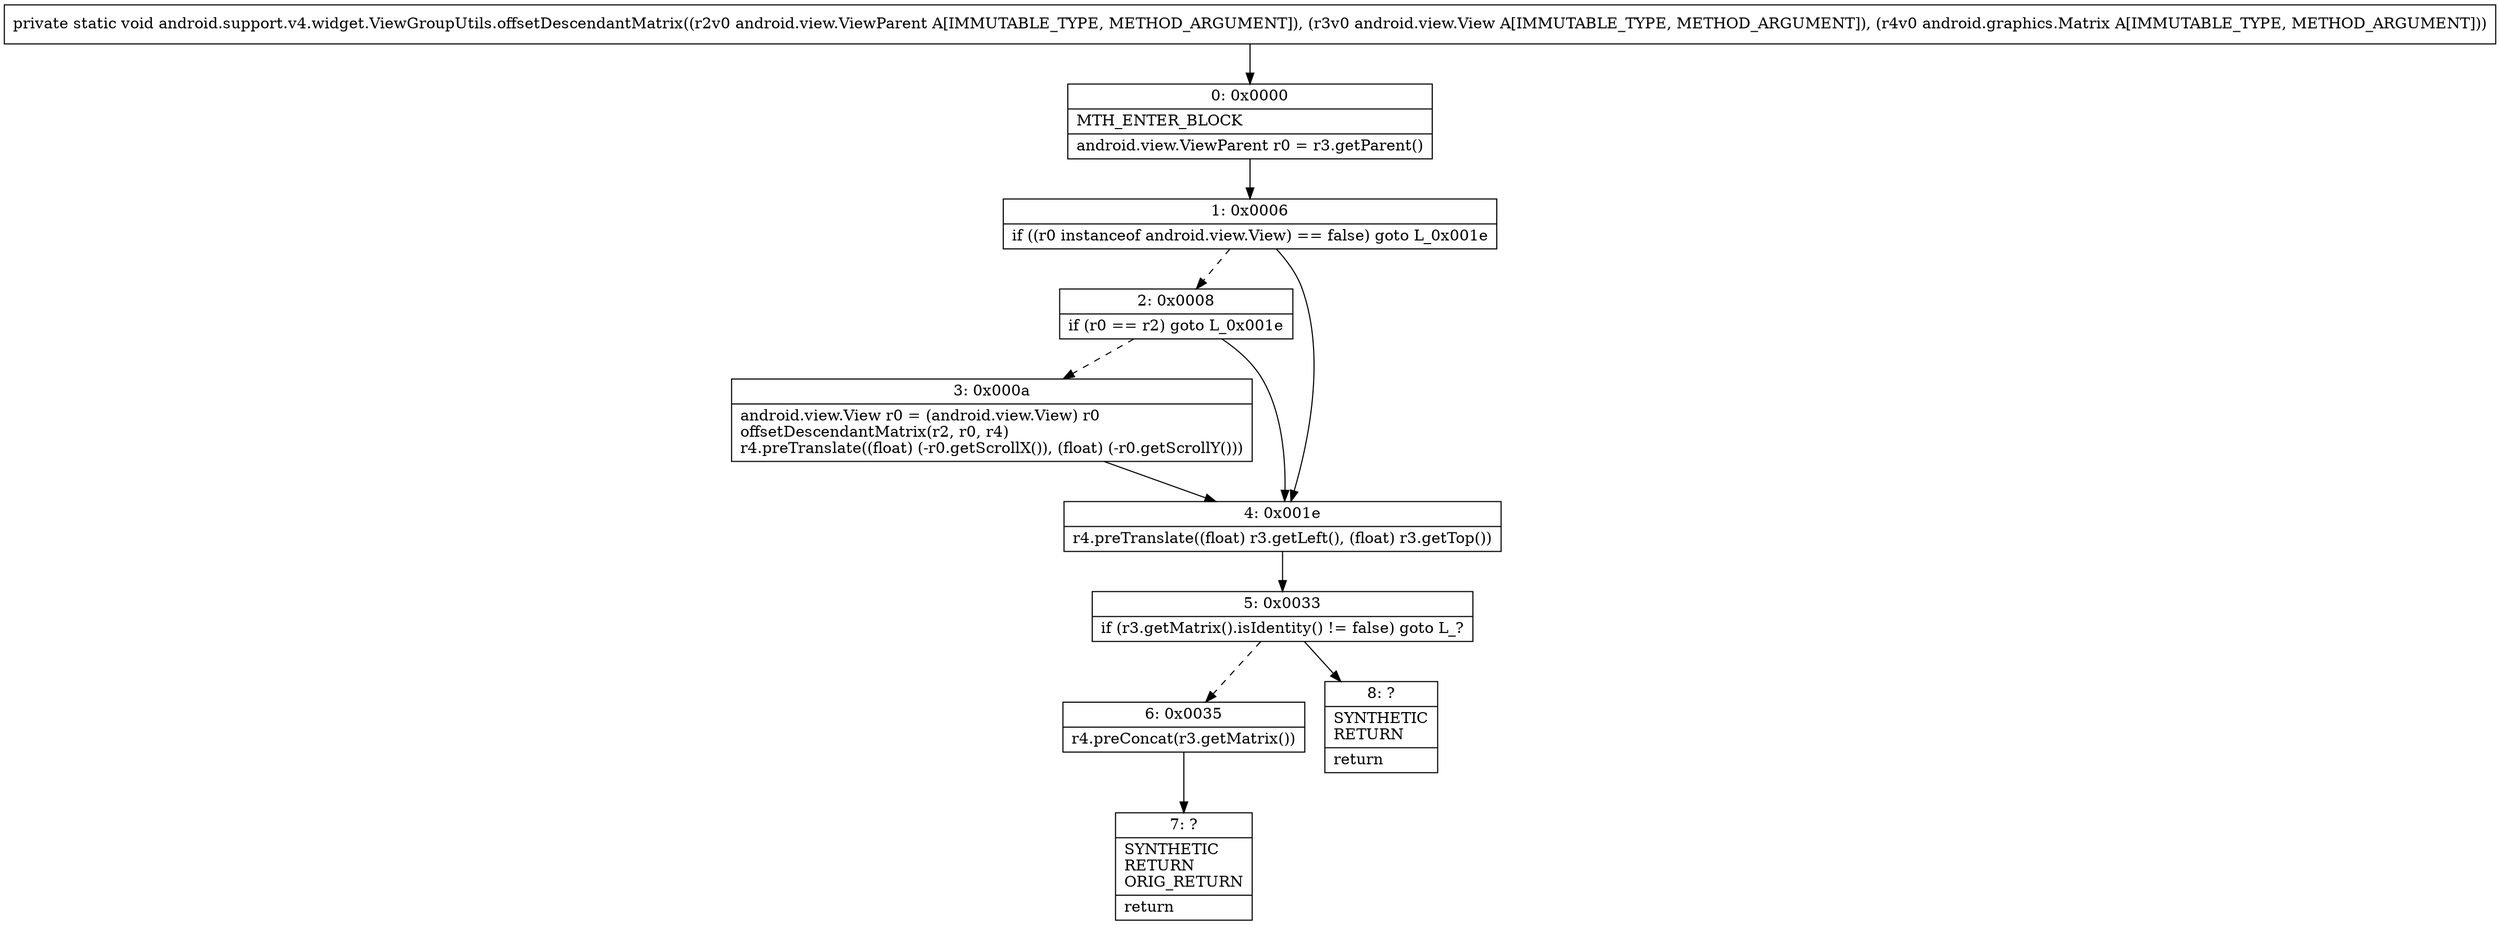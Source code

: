 digraph "CFG forandroid.support.v4.widget.ViewGroupUtils.offsetDescendantMatrix(Landroid\/view\/ViewParent;Landroid\/view\/View;Landroid\/graphics\/Matrix;)V" {
Node_0 [shape=record,label="{0\:\ 0x0000|MTH_ENTER_BLOCK\l|android.view.ViewParent r0 = r3.getParent()\l}"];
Node_1 [shape=record,label="{1\:\ 0x0006|if ((r0 instanceof android.view.View) == false) goto L_0x001e\l}"];
Node_2 [shape=record,label="{2\:\ 0x0008|if (r0 == r2) goto L_0x001e\l}"];
Node_3 [shape=record,label="{3\:\ 0x000a|android.view.View r0 = (android.view.View) r0\loffsetDescendantMatrix(r2, r0, r4)\lr4.preTranslate((float) (\-r0.getScrollX()), (float) (\-r0.getScrollY()))\l}"];
Node_4 [shape=record,label="{4\:\ 0x001e|r4.preTranslate((float) r3.getLeft(), (float) r3.getTop())\l}"];
Node_5 [shape=record,label="{5\:\ 0x0033|if (r3.getMatrix().isIdentity() != false) goto L_?\l}"];
Node_6 [shape=record,label="{6\:\ 0x0035|r4.preConcat(r3.getMatrix())\l}"];
Node_7 [shape=record,label="{7\:\ ?|SYNTHETIC\lRETURN\lORIG_RETURN\l|return\l}"];
Node_8 [shape=record,label="{8\:\ ?|SYNTHETIC\lRETURN\l|return\l}"];
MethodNode[shape=record,label="{private static void android.support.v4.widget.ViewGroupUtils.offsetDescendantMatrix((r2v0 android.view.ViewParent A[IMMUTABLE_TYPE, METHOD_ARGUMENT]), (r3v0 android.view.View A[IMMUTABLE_TYPE, METHOD_ARGUMENT]), (r4v0 android.graphics.Matrix A[IMMUTABLE_TYPE, METHOD_ARGUMENT])) }"];
MethodNode -> Node_0;
Node_0 -> Node_1;
Node_1 -> Node_2[style=dashed];
Node_1 -> Node_4;
Node_2 -> Node_3[style=dashed];
Node_2 -> Node_4;
Node_3 -> Node_4;
Node_4 -> Node_5;
Node_5 -> Node_6[style=dashed];
Node_5 -> Node_8;
Node_6 -> Node_7;
}

